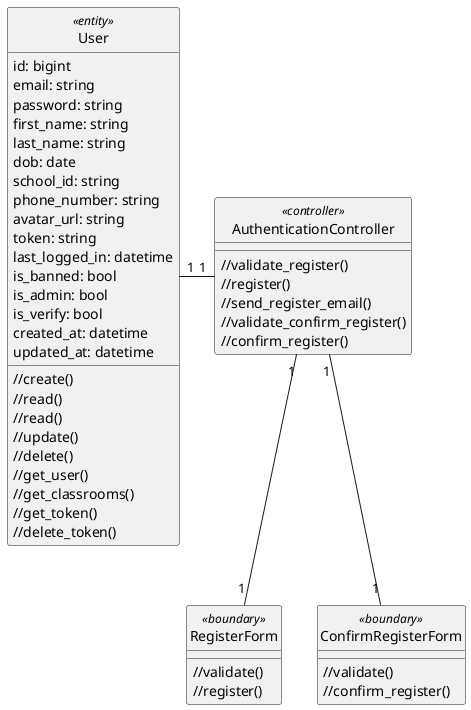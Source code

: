 @startuml login

class User <<entity>> {
    id: bigint
    email: string
    password: string
    first_name: string
    last_name: string
    dob: date
    school_id: string
    phone_number: string
    avatar_url: string
    token: string
    last_logged_in: datetime
    is_banned: bool
    is_admin: bool
    is_verify: bool
    created_at: datetime
    updated_at: datetime

    //create()
    //read()
    //read()
    //update()
    //delete()
    //get_user()
    //get_classrooms()
    //get_token()
    //delete_token()
}

class RegisterForm <<boundary>> {
    //validate()
    //register()
}

class ConfirmRegisterForm <<boundary>> {
    //validate()
    //confirm_register()
}

class AuthenticationController <<controller>> {
    //validate_register()
    //register()
    //send_register_email()
    //validate_confirm_register()
    //confirm_register()
}

hide User <<entity>> circle
hide RegisterForm <<boundary>> circle
hide ConfirmRegisterForm <<boundary>> circle
hide AuthenticationController <<controller>> circle

AuthenticationController "1" -left- "1" User
AuthenticationController "1" -down- "1" ConfirmRegisterForm
AuthenticationController "1" -down- "1" RegisterForm



@enduml

